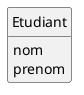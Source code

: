 @startuml Titre
'--------------------------------
' Parametres pour le dessin
'--------------------------------
hide circle
hide empty members
hide empty methods
'--------------------------------

class Etudiant {
nom
prenom
}
@enduml

